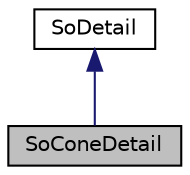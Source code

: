 digraph "SoConeDetail"
{
 // LATEX_PDF_SIZE
  edge [fontname="Helvetica",fontsize="10",labelfontname="Helvetica",labelfontsize="10"];
  node [fontname="Helvetica",fontsize="10",shape=record];
  Node1 [label="SoConeDetail",height=0.2,width=0.4,color="black", fillcolor="grey75", style="filled", fontcolor="black",tooltip="The SoConeDetail class contains information about the parts of a SoCone shape."];
  Node2 -> Node1 [dir="back",color="midnightblue",fontsize="10",style="solid",fontname="Helvetica"];
  Node2 [label="SoDetail",height=0.2,width=0.4,color="black", fillcolor="white", style="filled",URL="$classSoDetail.html",tooltip="The SoDetail class is the superclass for all classes storing detailed information about particular sh..."];
}
